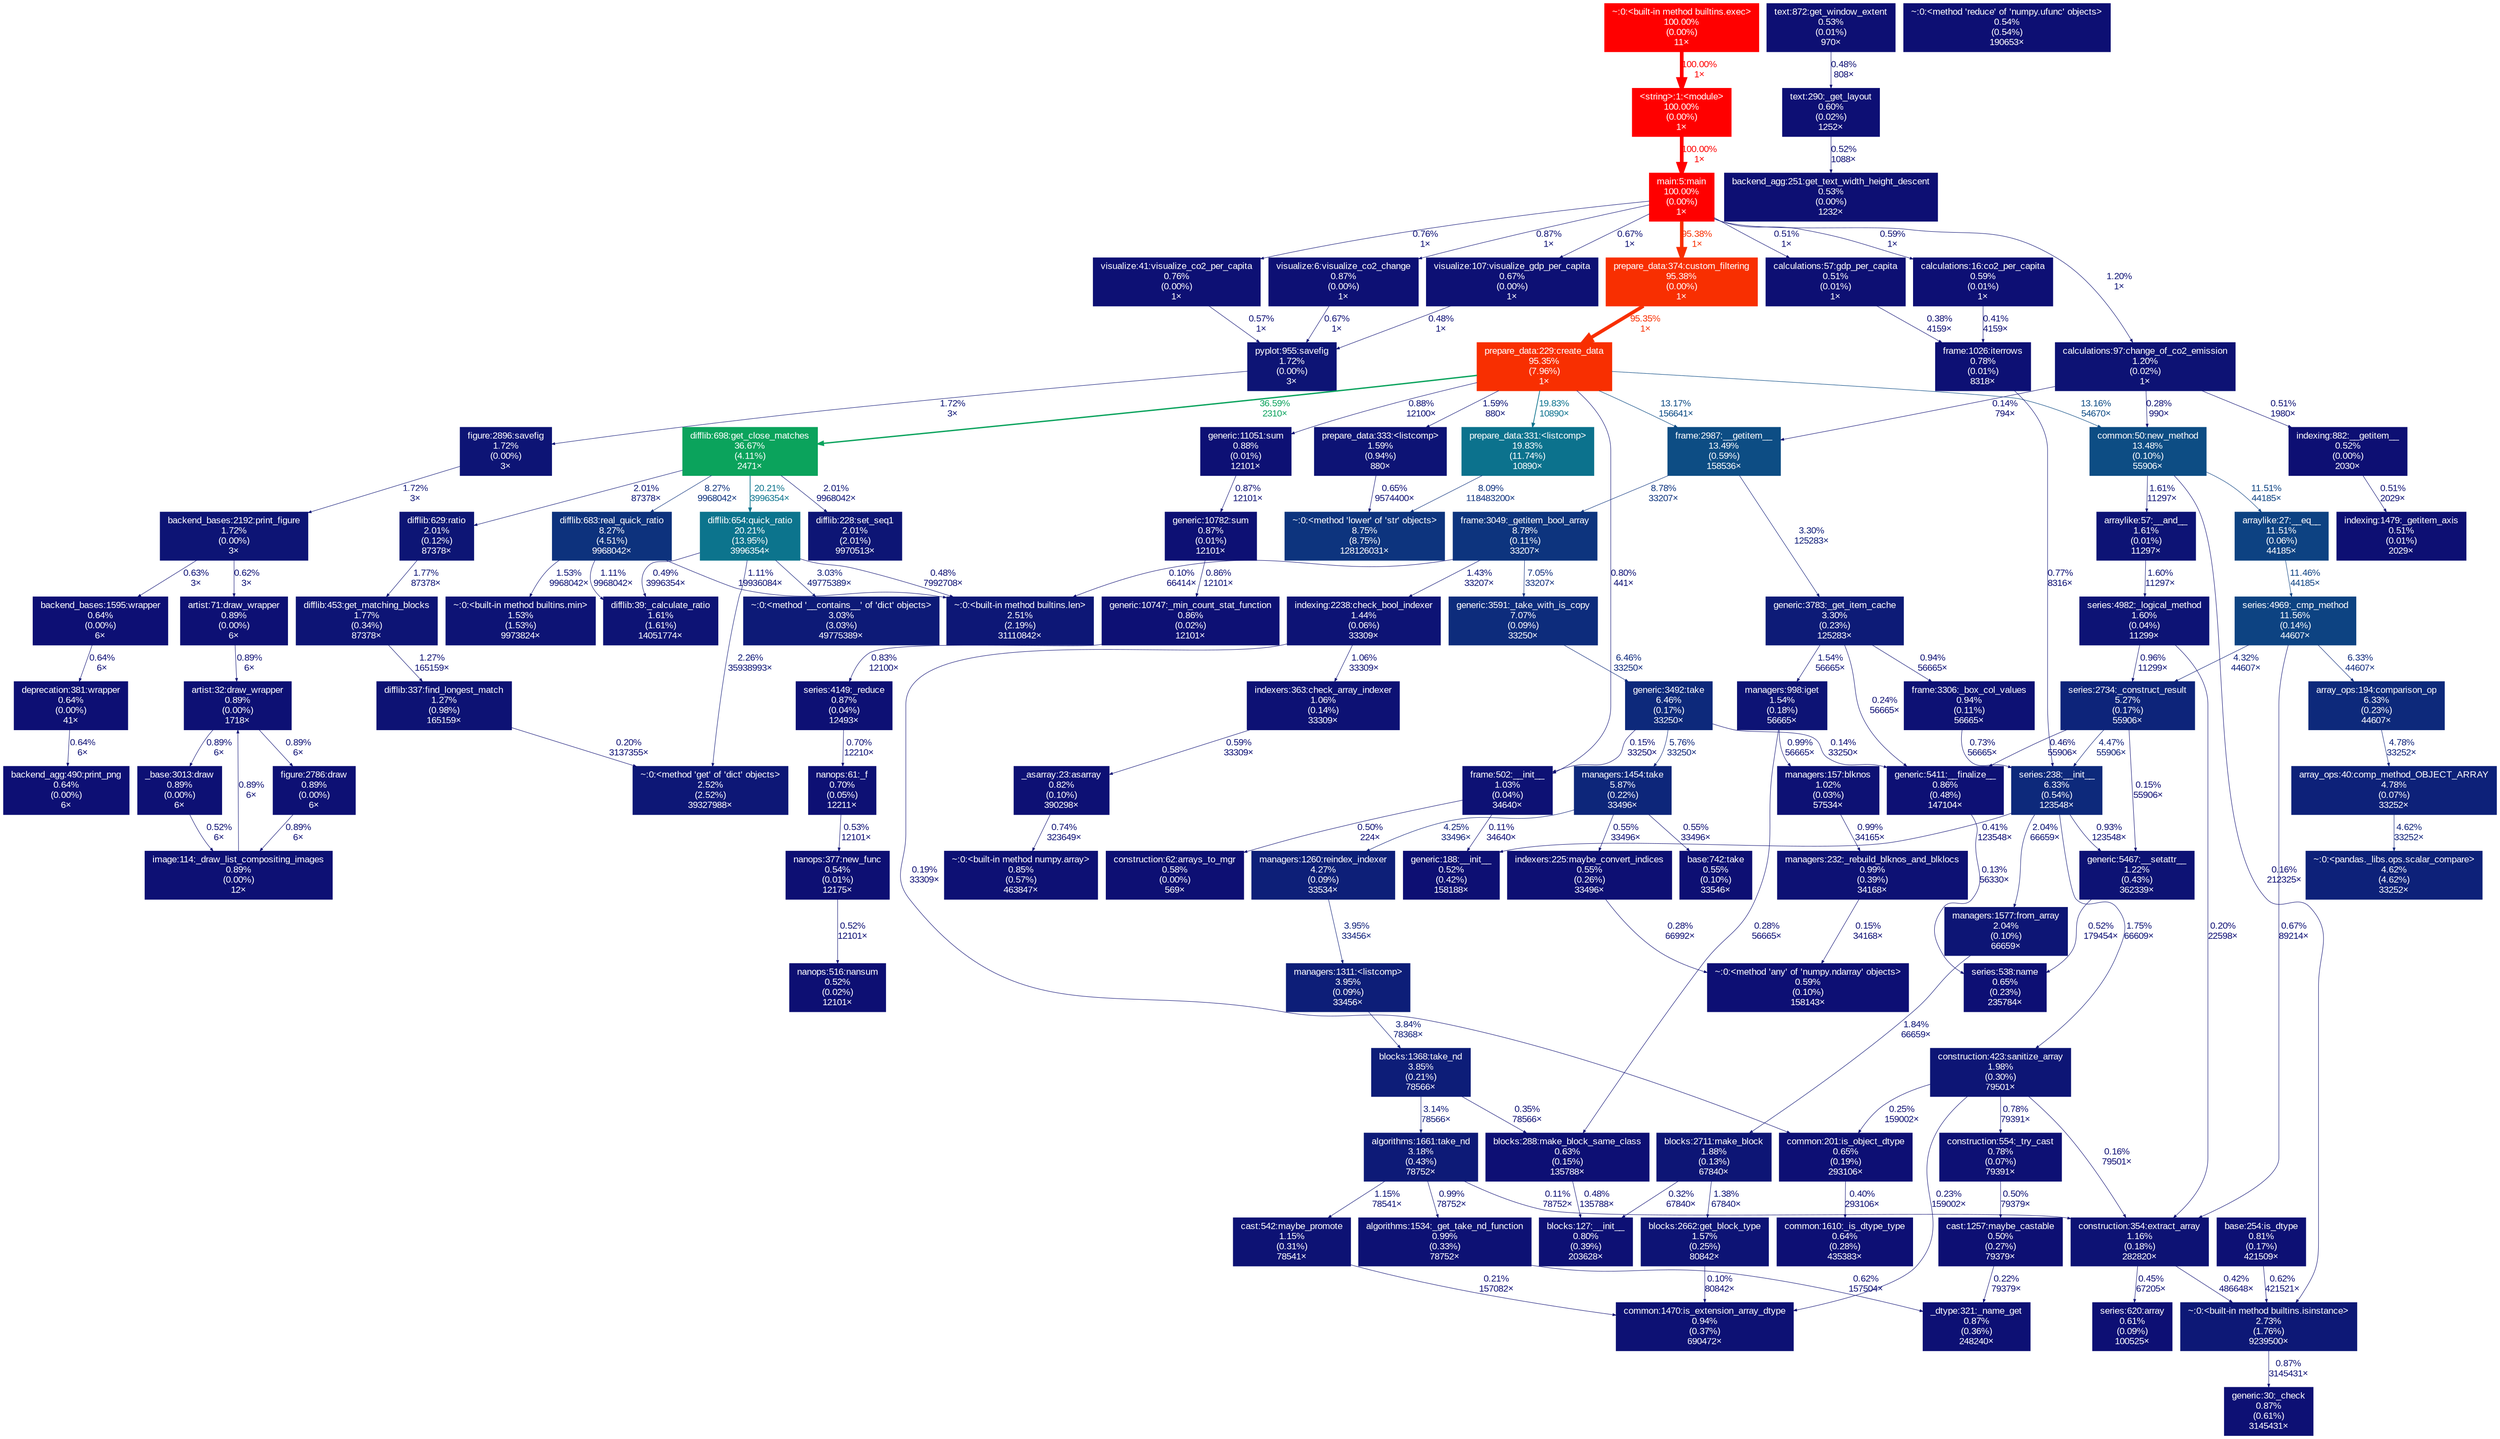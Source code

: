 digraph {
	graph [fontname=Arial, nodesep=0.125, ranksep=0.25];
	node [fontcolor=white, fontname=Arial, height=0, shape=box, style=filled, width=0];
	edge [fontname=Arial];
	2 [color="#0d1074", fontcolor="#ffffff", fontsize="10.00", label="visualize:107:visualize_gdp_per_capita\n0.67%\n(0.00%)\n1×", tooltip="/Users/julia/Documents/MIMUW/2 stopień/3 semestr/Narzędzia programistyczne w Pythonie wspierające analizę danych/NPD/projekt/src/package_npd_js/visualize.py"];
	2 -> 1373 [arrowsize="0.35", color="#0d0f73", fontcolor="#0d0f73", fontsize="10.00", label="0.48%\n1×", labeldistance="0.50", penwidth="0.50"];
	3 [color="#0d1074", fontcolor="#ffffff", fontsize="10.00", label="visualize:41:visualize_co2_per_capita\n0.76%\n(0.00%)\n1×", tooltip="/Users/julia/Documents/MIMUW/2 stopień/3 semestr/Narzędzia programistyczne w Pythonie wspierające analizę danych/NPD/projekt/src/package_npd_js/visualize.py"];
	3 -> 1373 [arrowsize="0.35", color="#0d0f73", fontcolor="#0d0f73", fontsize="10.00", label="0.57%\n1×", labeldistance="0.50", penwidth="0.50"];
	74 [color="#f82f01", fontcolor="#ffffff", fontsize="10.00", label="prepare_data:229:create_data\n95.35%\n(7.96%)\n1×", tooltip="/Users/julia/Documents/MIMUW/2 stopień/3 semestr/Narzędzia programistyczne w Pythonie wspierające analizę danych/NPD/projekt/src/package_npd_js/prepare_data.py"];
	74 -> 97 [arrowsize="0.60", color="#0ba35d", fontcolor="#0ba35d", fontsize="10.00", label="36.59%\n2310×", labeldistance="1.46", penwidth="1.46"];
	74 -> 384 [arrowsize="0.45", color="#0c728d", fontcolor="#0c728d", fontsize="10.00", label="19.83%\n10890×", labeldistance="0.79", penwidth="0.79"];
	74 -> 385 [arrowsize="0.35", color="#0d1375", fontcolor="#0d1375", fontsize="10.00", label="1.59%\n880×", labeldistance="0.50", penwidth="0.50"];
	74 -> 555 [arrowsize="0.35", color="#0d1074", fontcolor="#0d1074", fontsize="10.00", label="0.80%\n441×", labeldistance="0.50", penwidth="0.50"];
	74 -> 556 [arrowsize="0.36", color="#0d4b84", fontcolor="#0d4b84", fontsize="10.00", label="13.17%\n156641×", labeldistance="0.53", penwidth="0.53"];
	74 -> 722 [arrowsize="0.36", color="#0d4b84", fontcolor="#0d4b84", fontsize="10.00", label="13.16%\n54670×", labeldistance="0.53", penwidth="0.53"];
	74 -> 1971 [arrowsize="0.35", color="#0d1074", fontcolor="#0d1074", fontsize="10.00", label="0.88%\n12100×", labeldistance="0.50", penwidth="0.50"];
	96 [color="#0d1475", fontcolor="#ffffff", fontsize="10.00", label="difflib:453:get_matching_blocks\n1.77%\n(0.34%)\n87378×", tooltip="/Library/Frameworks/Python.framework/Versions/3.9/lib/python3.9/difflib.py"];
	96 -> 193 [arrowsize="0.35", color="#0d1274", fontcolor="#0d1274", fontsize="10.00", label="1.27%\n165159×", labeldistance="0.50", penwidth="0.50"];
	97 [color="#0ba35c", fontcolor="#ffffff", fontsize="10.00", label="difflib:698:get_close_matches\n36.67%\n(4.11%)\n2471×", tooltip="/Library/Frameworks/Python.framework/Versions/3.9/lib/python3.9/difflib.py"];
	97 -> 162 [arrowsize="0.45", color="#0c748d", fontcolor="#0c748d", fontsize="10.00", label="20.21%\n3996354×", labeldistance="0.81", penwidth="0.81"];
	97 -> 982 [arrowsize="0.35", color="#0d1575", fontcolor="#0d1575", fontsize="10.00", label="2.01%\n87378×", labeldistance="0.50", penwidth="0.50"];
	97 -> 983 [arrowsize="0.35", color="#0d327d", fontcolor="#0d327d", fontsize="10.00", label="8.27%\n9968042×", labeldistance="0.50", penwidth="0.50"];
	97 -> 2127 [arrowsize="0.35", color="#0d1575", fontcolor="#0d1575", fontsize="10.00", label="2.01%\n9968042×", labeldistance="0.50", penwidth="0.50"];
	98 [color="#0d0f74", fontcolor="#ffffff", fontsize="10.00", label="calculations:16:co2_per_capita\n0.59%\n(0.01%)\n1×", tooltip="/Users/julia/Documents/MIMUW/2 stopień/3 semestr/Narzędzia programistyczne w Pythonie wspierające analizę danych/NPD/projekt/src/package_npd_js/calculations.py"];
	98 -> 1956 [arrowsize="0.35", color="#0d0e73", fontcolor="#0d0e73", fontsize="10.00", label="0.41%\n4159×", labeldistance="0.50", penwidth="0.50"];
	99 [color="#0d0f73", fontcolor="#ffffff", fontsize="10.00", label="calculations:57:gdp_per_capita\n0.51%\n(0.01%)\n1×", tooltip="/Users/julia/Documents/MIMUW/2 stopień/3 semestr/Narzędzia programistyczne w Pythonie wspierające analizę danych/NPD/projekt/src/package_npd_js/calculations.py"];
	99 -> 1956 [arrowsize="0.35", color="#0d0e73", fontcolor="#0d0e73", fontsize="10.00", label="0.38%\n4159×", labeldistance="0.50", penwidth="0.50"];
	100 [color="#0d1274", fontcolor="#ffffff", fontsize="10.00", label="calculations:97:change_of_co2_emission\n1.20%\n(0.02%)\n1×", tooltip="/Users/julia/Documents/MIMUW/2 stopień/3 semestr/Narzędzia programistyczne w Pythonie wspierające analizę danych/NPD/projekt/src/package_npd_js/calculations.py"];
	100 -> 556 [arrowsize="0.35", color="#0d0d73", fontcolor="#0d0d73", fontsize="10.00", label="0.14%\n794×", labeldistance="0.50", penwidth="0.50"];
	100 -> 722 [arrowsize="0.35", color="#0d0e73", fontcolor="#0d0e73", fontsize="10.00", label="0.28%\n990×", labeldistance="0.50", penwidth="0.50"];
	100 -> 1845 [arrowsize="0.35", color="#0d0f73", fontcolor="#0d0f73", fontsize="10.00", label="0.51%\n1980×", labeldistance="0.50", penwidth="0.50"];
	111 [color="#0d0f74", fontcolor="#ffffff", fontsize="10.00", label="text:290:_get_layout\n0.60%\n(0.02%)\n1252×", tooltip="/Library/Frameworks/Python.framework/Versions/3.9/lib/python3.9/site-packages/matplotlib/text.py"];
	111 -> 1427 [arrowsize="0.35", color="#0d0f73", fontcolor="#0d0f73", fontsize="10.00", label="0.52%\n1088×", labeldistance="0.50", penwidth="0.50"];
	150 [color="#0d1074", fontcolor="#ffffff", fontsize="10.00", label="_base:3013:draw\n0.89%\n(0.00%)\n6×", tooltip="/Library/Frameworks/Python.framework/Versions/3.9/lib/python3.9/site-packages/matplotlib/axes/_base.py"];
	150 -> 499 [arrowsize="0.35", color="#0d0f73", fontcolor="#0d0f73", fontsize="10.00", label="0.52%\n6×", labeldistance="0.50", penwidth="0.50"];
	161 [color="#0d1a77", fontcolor="#ffffff", fontsize="10.00", label="~:0:<method '__contains__' of 'dict' objects>\n3.03%\n(3.03%)\n49775389×", tooltip="~"];
	162 [color="#0c748d", fontcolor="#ffffff", fontsize="10.00", label="difflib:654:quick_ratio\n20.21%\n(13.95%)\n3996354×", tooltip="/Library/Frameworks/Python.framework/Versions/3.9/lib/python3.9/difflib.py"];
	162 -> 161 [arrowsize="0.35", color="#0d1a77", fontcolor="#0d1a77", fontsize="10.00", label="3.03%\n49775389×", labeldistance="0.50", penwidth="0.50"];
	162 -> 165 [arrowsize="0.35", color="#0d1676", fontcolor="#0d1676", fontsize="10.00", label="2.26%\n35938993×", labeldistance="0.50", penwidth="0.50"];
	162 -> 901 [arrowsize="0.35", color="#0d0f73", fontcolor="#0d0f73", fontsize="10.00", label="0.48%\n7992708×", labeldistance="0.50", penwidth="0.50"];
	162 -> 1602 [arrowsize="0.35", color="#0d0f73", fontcolor="#0d0f73", fontsize="10.00", label="0.49%\n3996354×", labeldistance="0.50", penwidth="0.50"];
	165 [color="#0d1776", fontcolor="#ffffff", fontsize="10.00", label="~:0:<method 'get' of 'dict' objects>\n2.52%\n(2.52%)\n39327988×", tooltip="~"];
	181 [color="#0d1174", fontcolor="#ffffff", fontsize="10.00", label="algorithms:1534:_get_take_nd_function\n0.99%\n(0.33%)\n78752×", tooltip="/Library/Frameworks/Python.framework/Versions/3.9/lib/python3.9/site-packages/pandas/core/algorithms.py"];
	181 -> 449 [arrowsize="0.35", color="#0d0f74", fontcolor="#0d0f74", fontsize="10.00", label="0.62%\n157504×", labeldistance="0.50", penwidth="0.50"];
	184 [color="#0d1b77", fontcolor="#ffffff", fontsize="10.00", label="generic:3783:_get_item_cache\n3.30%\n(0.23%)\n125283×", tooltip="/Library/Frameworks/Python.framework/Versions/3.9/lib/python3.9/site-packages/pandas/core/generic.py"];
	184 -> 480 [arrowsize="0.35", color="#0d0e73", fontcolor="#0d0e73", fontsize="10.00", label="0.24%\n56665×", labeldistance="0.50", penwidth="0.50"];
	184 -> 972 [arrowsize="0.35", color="#0d1375", fontcolor="#0d1375", fontsize="10.00", label="1.54%\n56665×", labeldistance="0.50", penwidth="0.50"];
	184 -> 1919 [arrowsize="0.35", color="#0d1174", fontcolor="#0d1174", fontsize="10.00", label="0.94%\n56665×", labeldistance="0.50", penwidth="0.50"];
	193 [color="#0d1274", fontcolor="#ffffff", fontsize="10.00", label="difflib:337:find_longest_match\n1.27%\n(0.98%)\n165159×", tooltip="/Library/Frameworks/Python.framework/Versions/3.9/lib/python3.9/difflib.py"];
	193 -> 165 [arrowsize="0.35", color="#0d0e73", fontcolor="#0d0e73", fontsize="10.00", label="0.20%\n3137355×", labeldistance="0.50", penwidth="0.50"];
	194 [color="#0d0f74", fontcolor="#ffffff", fontsize="10.00", label="deprecation:381:wrapper\n0.64%\n(0.00%)\n41×", tooltip="/Library/Frameworks/Python.framework/Versions/3.9/lib/python3.9/site-packages/matplotlib/_api/deprecation.py"];
	194 -> 1581 [arrowsize="0.35", color="#0d0f74", fontcolor="#0d0f74", fontsize="10.00", label="0.64%\n6×", labeldistance="0.50", penwidth="0.50"];
	203 [color="#0d0f74", fontcolor="#ffffff", fontsize="10.00", label="backend_bases:1595:wrapper\n0.64%\n(0.00%)\n6×", tooltip="/Library/Frameworks/Python.framework/Versions/3.9/lib/python3.9/site-packages/matplotlib/backend_bases.py"];
	203 -> 194 [arrowsize="0.35", color="#0d0f74", fontcolor="#0d0f74", fontsize="10.00", label="0.64%\n6×", labeldistance="0.50", penwidth="0.50"];
	222 [color="#0d1475", fontcolor="#ffffff", fontsize="10.00", label="figure:2896:savefig\n1.72%\n(0.00%)\n3×", tooltip="/Library/Frameworks/Python.framework/Versions/3.9/lib/python3.9/site-packages/matplotlib/figure.py"];
	222 -> 392 [arrowsize="0.35", color="#0d1475", fontcolor="#0d1475", fontsize="10.00", label="1.72%\n3×", labeldistance="0.50", penwidth="0.50"];
	276 [color="#0d1074", fontcolor="#ffffff", fontsize="10.00", label="nanops:61:_f\n0.70%\n(0.05%)\n12211×", tooltip="/Library/Frameworks/Python.framework/Versions/3.9/lib/python3.9/site-packages/pandas/core/nanops.py"];
	276 -> 1861 [arrowsize="0.35", color="#0d0f73", fontcolor="#0d0f73", fontsize="10.00", label="0.53%\n12101×", labeldistance="0.50", penwidth="0.50"];
	379 [color="#0d347e", fontcolor="#ffffff", fontsize="10.00", label="~:0:<method 'lower' of 'str' objects>\n8.75%\n(8.75%)\n128126031×", tooltip="~"];
	384 [color="#0c728d", fontcolor="#ffffff", fontsize="10.00", label="prepare_data:331:<listcomp>\n19.83%\n(11.74%)\n10890×", tooltip="/Users/julia/Documents/MIMUW/2 stopień/3 semestr/Narzędzia programistyczne w Pythonie wspierające analizę danych/NPD/projekt/src/package_npd_js/prepare_data.py"];
	384 -> 379 [arrowsize="0.35", color="#0d317d", fontcolor="#0d317d", fontsize="10.00", label="8.09%\n118483200×", labeldistance="0.50", penwidth="0.50"];
	385 [color="#0d1375", fontcolor="#ffffff", fontsize="10.00", label="prepare_data:333:<listcomp>\n1.59%\n(0.94%)\n880×", tooltip="/Users/julia/Documents/MIMUW/2 stopień/3 semestr/Narzędzia programistyczne w Pythonie wspierające analizę danych/NPD/projekt/src/package_npd_js/prepare_data.py"];
	385 -> 379 [arrowsize="0.35", color="#0d0f74", fontcolor="#0d0f74", fontsize="10.00", label="0.65%\n9574400×", labeldistance="0.50", penwidth="0.50"];
	392 [color="#0d1475", fontcolor="#ffffff", fontsize="10.00", label="backend_bases:2192:print_figure\n1.72%\n(0.00%)\n3×", tooltip="/Library/Frameworks/Python.framework/Versions/3.9/lib/python3.9/site-packages/matplotlib/backend_bases.py"];
	392 -> 203 [arrowsize="0.35", color="#0d0f74", fontcolor="#0d0f74", fontsize="10.00", label="0.63%\n3×", labeldistance="0.50", penwidth="0.50"];
	392 -> 2511 [arrowsize="0.35", color="#0d0f74", fontcolor="#0d0f74", fontsize="10.00", label="0.62%\n3×", labeldistance="0.50", penwidth="0.50"];
	447 [color="#ff0000", fontcolor="#ffffff", fontsize="10.00", label="main:5:main\n100.00%\n(0.00%)\n1×", tooltip="/Users/julia/Documents/MIMUW/2 stopień/3 semestr/Narzędzia programistyczne w Pythonie wspierające analizę danych/NPD/projekt/src/package_npd_js/main.py"];
	447 -> 2 [arrowsize="0.35", color="#0d1074", fontcolor="#0d1074", fontsize="10.00", label="0.67%\n1×", labeldistance="0.50", penwidth="0.50"];
	447 -> 3 [arrowsize="0.35", color="#0d1074", fontcolor="#0d1074", fontsize="10.00", label="0.76%\n1×", labeldistance="0.50", penwidth="0.50"];
	447 -> 98 [arrowsize="0.35", color="#0d0f74", fontcolor="#0d0f74", fontsize="10.00", label="0.59%\n1×", labeldistance="0.50", penwidth="0.50"];
	447 -> 99 [arrowsize="0.35", color="#0d0f73", fontcolor="#0d0f73", fontsize="10.00", label="0.51%\n1×", labeldistance="0.50", penwidth="0.50"];
	447 -> 100 [arrowsize="0.35", color="#0d1274", fontcolor="#0d1274", fontsize="10.00", label="1.20%\n1×", labeldistance="0.50", penwidth="0.50"];
	447 -> 448 [arrowsize="0.98", color="#f82f01", fontcolor="#f82f01", fontsize="10.00", label="95.38%\n1×", labeldistance="3.82", penwidth="3.82"];
	447 -> 450 [arrowsize="0.35", color="#0d1074", fontcolor="#0d1074", fontsize="10.00", label="0.87%\n1×", labeldistance="0.50", penwidth="0.50"];
	448 [color="#f82f01", fontcolor="#ffffff", fontsize="10.00", label="prepare_data:374:custom_filtering\n95.38%\n(0.00%)\n1×", tooltip="/Users/julia/Documents/MIMUW/2 stopień/3 semestr/Narzędzia programistyczne w Pythonie wspierające analizę danych/NPD/projekt/src/package_npd_js/prepare_data.py"];
	448 -> 74 [arrowsize="0.98", color="#f82f01", fontcolor="#f82f01", fontsize="10.00", label="95.35%\n1×", labeldistance="3.81", penwidth="3.81"];
	449 [color="#0d1074", fontcolor="#ffffff", fontsize="10.00", label="_dtype:321:_name_get\n0.87%\n(0.36%)\n248240×", tooltip="/Library/Frameworks/Python.framework/Versions/3.9/lib/python3.9/site-packages/numpy/core/_dtype.py"];
	450 [color="#0d1074", fontcolor="#ffffff", fontsize="10.00", label="visualize:6:visualize_co2_change\n0.87%\n(0.00%)\n1×", tooltip="/Users/julia/Documents/MIMUW/2 stopień/3 semestr/Narzędzia programistyczne w Pythonie wspierające analizę danych/NPD/projekt/src/package_npd_js/visualize.py"];
	450 -> 1373 [arrowsize="0.35", color="#0d0f74", fontcolor="#0d0f74", fontsize="10.00", label="0.67%\n1×", labeldistance="0.50", penwidth="0.50"];
	480 [color="#0d1074", fontcolor="#ffffff", fontsize="10.00", label="generic:5411:__finalize__\n0.86%\n(0.48%)\n147104×", tooltip="/Library/Frameworks/Python.framework/Versions/3.9/lib/python3.9/site-packages/pandas/core/generic.py"];
	480 -> 1830 [arrowsize="0.35", color="#0d0d73", fontcolor="#0d0d73", fontsize="10.00", label="0.13%\n56330×", labeldistance="0.50", penwidth="0.50"];
	499 [color="#0d1074", fontcolor="#ffffff", fontsize="10.00", label="image:114:_draw_list_compositing_images\n0.89%\n(0.00%)\n12×", tooltip="/Library/Frameworks/Python.framework/Versions/3.9/lib/python3.9/site-packages/matplotlib/image.py"];
	499 -> 2317 [arrowsize="0.35", color="#0d1074", fontcolor="#0d1074", fontsize="10.00", label="0.89%\n6×", labeldistance="0.50", penwidth="0.50"];
	530 [color="#ff0000", fontcolor="#ffffff", fontsize="10.00", label="~:0:<built-in method builtins.exec>\n100.00%\n(0.00%)\n11×", tooltip="~"];
	530 -> 1494 [arrowsize="1.00", color="#ff0000", fontcolor="#ff0000", fontsize="10.00", label="100.00%\n1×", labeldistance="4.00", penwidth="4.00"];
	544 [color="#0d1074", fontcolor="#ffffff", fontsize="10.00", label="base:254:is_dtype\n0.81%\n(0.17%)\n421509×", tooltip="/Library/Frameworks/Python.framework/Versions/3.9/lib/python3.9/site-packages/pandas/core/dtypes/base.py"];
	544 -> 640 [arrowsize="0.35", color="#0d0f74", fontcolor="#0d0f74", fontsize="10.00", label="0.62%\n421521×", labeldistance="0.50", penwidth="0.50"];
	545 [color="#0d1074", fontcolor="#ffffff", fontsize="10.00", label="generic:30:_check\n0.87%\n(0.61%)\n3145431×", tooltip="/Library/Frameworks/Python.framework/Versions/3.9/lib/python3.9/site-packages/pandas/core/dtypes/generic.py"];
	548 [color="#0d1174", fontcolor="#ffffff", fontsize="10.00", label="common:1470:is_extension_array_dtype\n0.94%\n(0.37%)\n690472×", tooltip="/Library/Frameworks/Python.framework/Versions/3.9/lib/python3.9/site-packages/pandas/core/dtypes/common.py"];
	551 [color="#0d1575", fontcolor="#ffffff", fontsize="10.00", label="construction:423:sanitize_array\n1.98%\n(0.30%)\n79501×", tooltip="/Library/Frameworks/Python.framework/Versions/3.9/lib/python3.9/site-packages/pandas/core/construction.py"];
	551 -> 548 [arrowsize="0.35", color="#0d0e73", fontcolor="#0d0e73", fontsize="10.00", label="0.23%\n159002×", labeldistance="0.50", penwidth="0.50"];
	551 -> 710 [arrowsize="0.35", color="#0d0d73", fontcolor="#0d0d73", fontsize="10.00", label="0.16%\n79501×", labeldistance="0.50", penwidth="0.50"];
	551 -> 712 [arrowsize="0.35", color="#0d1074", fontcolor="#0d1074", fontsize="10.00", label="0.78%\n79391×", labeldistance="0.50", penwidth="0.50"];
	551 -> 1802 [arrowsize="0.35", color="#0d0e73", fontcolor="#0d0e73", fontsize="10.00", label="0.25%\n159002×", labeldistance="0.50", penwidth="0.50"];
	555 [color="#0d1174", fontcolor="#ffffff", fontsize="10.00", label="frame:502:__init__\n1.03%\n(0.04%)\n34640×", tooltip="/Library/Frameworks/Python.framework/Versions/3.9/lib/python3.9/site-packages/pandas/core/frame.py"];
	555 -> 1928 [arrowsize="0.35", color="#0d0f73", fontcolor="#0d0f73", fontsize="10.00", label="0.50%\n224×", labeldistance="0.50", penwidth="0.50"];
	555 -> 1937 [arrowsize="0.35", color="#0d0d73", fontcolor="#0d0d73", fontsize="10.00", label="0.11%\n34640×", labeldistance="0.50", penwidth="0.50"];
	556 [color="#0d4d84", fontcolor="#ffffff", fontsize="10.00", label="frame:2987:__getitem__\n13.49%\n(0.59%)\n158536×", tooltip="/Library/Frameworks/Python.framework/Versions/3.9/lib/python3.9/site-packages/pandas/core/frame.py"];
	556 -> 184 [arrowsize="0.35", color="#0d1b77", fontcolor="#0d1b77", fontsize="10.00", label="3.30%\n125283×", labeldistance="0.50", penwidth="0.50"];
	556 -> 742 [arrowsize="0.35", color="#0d347e", fontcolor="#0d347e", fontsize="10.00", label="8.78%\n33207×", labeldistance="0.50", penwidth="0.50"];
	596 [color="#0d0f74", fontcolor="#ffffff", fontsize="10.00", label="common:1610:_is_dtype_type\n0.64%\n(0.28%)\n435383×", tooltip="/Library/Frameworks/Python.framework/Versions/3.9/lib/python3.9/site-packages/pandas/core/dtypes/common.py"];
	640 [color="#0d1876", fontcolor="#ffffff", fontsize="10.00", label="~:0:<built-in method builtins.isinstance>\n2.73%\n(1.76%)\n9239500×", tooltip="~"];
	640 -> 545 [arrowsize="0.35", color="#0d1074", fontcolor="#0d1074", fontsize="10.00", label="0.87%\n3145431×", labeldistance="0.50", penwidth="0.50"];
	704 [color="#0d1a77", fontcolor="#ffffff", fontsize="10.00", label="algorithms:1661:take_nd\n3.18%\n(0.43%)\n78752×", tooltip="/Library/Frameworks/Python.framework/Versions/3.9/lib/python3.9/site-packages/pandas/core/algorithms.py"];
	704 -> 181 [arrowsize="0.35", color="#0d1174", fontcolor="#0d1174", fontsize="10.00", label="0.99%\n78752×", labeldistance="0.50", penwidth="0.50"];
	704 -> 706 [arrowsize="0.35", color="#0d1274", fontcolor="#0d1274", fontsize="10.00", label="1.15%\n78541×", labeldistance="0.50", penwidth="0.50"];
	704 -> 710 [arrowsize="0.35", color="#0d0d73", fontcolor="#0d0d73", fontsize="10.00", label="0.11%\n78752×", labeldistance="0.50", penwidth="0.50"];
	706 [color="#0d1274", fontcolor="#ffffff", fontsize="10.00", label="cast:542:maybe_promote\n1.15%\n(0.31%)\n78541×", tooltip="/Library/Frameworks/Python.framework/Versions/3.9/lib/python3.9/site-packages/pandas/core/dtypes/cast.py"];
	706 -> 548 [arrowsize="0.35", color="#0d0e73", fontcolor="#0d0e73", fontsize="10.00", label="0.21%\n157082×", labeldistance="0.50", penwidth="0.50"];
	707 [color="#0d0f73", fontcolor="#ffffff", fontsize="10.00", label="cast:1257:maybe_castable\n0.50%\n(0.27%)\n79379×", tooltip="/Library/Frameworks/Python.framework/Versions/3.9/lib/python3.9/site-packages/pandas/core/dtypes/cast.py"];
	707 -> 449 [arrowsize="0.35", color="#0d0e73", fontcolor="#0d0e73", fontsize="10.00", label="0.22%\n79379×", labeldistance="0.50", penwidth="0.50"];
	710 [color="#0d1274", fontcolor="#ffffff", fontsize="10.00", label="construction:354:extract_array\n1.16%\n(0.18%)\n282820×", tooltip="/Library/Frameworks/Python.framework/Versions/3.9/lib/python3.9/site-packages/pandas/core/construction.py"];
	710 -> 640 [arrowsize="0.35", color="#0d0e73", fontcolor="#0d0e73", fontsize="10.00", label="0.42%\n486648×", labeldistance="0.50", penwidth="0.50"];
	710 -> 2018 [arrowsize="0.35", color="#0d0f73", fontcolor="#0d0f73", fontsize="10.00", label="0.45%\n67205×", labeldistance="0.50", penwidth="0.50"];
	712 [color="#0d1074", fontcolor="#ffffff", fontsize="10.00", label="construction:554:_try_cast\n0.78%\n(0.07%)\n79391×", tooltip="/Library/Frameworks/Python.framework/Versions/3.9/lib/python3.9/site-packages/pandas/core/construction.py"];
	712 -> 707 [arrowsize="0.35", color="#0d0f73", fontcolor="#0d0f73", fontsize="10.00", label="0.50%\n79379×", labeldistance="0.50", penwidth="0.50"];
	716 [color="#0d0f73", fontcolor="#ffffff", fontsize="10.00", label="indexers:225:maybe_convert_indices\n0.55%\n(0.26%)\n33496×", tooltip="/Library/Frameworks/Python.framework/Versions/3.9/lib/python3.9/site-packages/pandas/core/indexers.py"];
	716 -> 1181 [arrowsize="0.35", color="#0d0e73", fontcolor="#0d0e73", fontsize="10.00", label="0.28%\n66992×", labeldistance="0.50", penwidth="0.50"];
	717 [color="#0d1174", fontcolor="#ffffff", fontsize="10.00", label="indexers:363:check_array_indexer\n1.06%\n(0.14%)\n33309×", tooltip="/Library/Frameworks/Python.framework/Versions/3.9/lib/python3.9/site-packages/pandas/core/indexers.py"];
	717 -> 1243 [arrowsize="0.35", color="#0d0f74", fontcolor="#0d0f74", fontsize="10.00", label="0.59%\n33309×", labeldistance="0.50", penwidth="0.50"];
	719 [color="#0d2179", fontcolor="#ffffff", fontsize="10.00", label="array_ops:40:comp_method_OBJECT_ARRAY\n4.78%\n(0.07%)\n33252×", tooltip="/Library/Frameworks/Python.framework/Versions/3.9/lib/python3.9/site-packages/pandas/core/ops/array_ops.py"];
	719 -> 1334 [arrowsize="0.35", color="#0d2179", fontcolor="#0d2179", fontsize="10.00", label="4.62%\n33252×", labeldistance="0.50", penwidth="0.50"];
	720 [color="#0d297b", fontcolor="#ffffff", fontsize="10.00", label="array_ops:194:comparison_op\n6.33%\n(0.23%)\n44607×", tooltip="/Library/Frameworks/Python.framework/Versions/3.9/lib/python3.9/site-packages/pandas/core/ops/array_ops.py"];
	720 -> 719 [arrowsize="0.35", color="#0d2179", fontcolor="#0d2179", fontsize="10.00", label="4.78%\n33252×", labeldistance="0.50", penwidth="0.50"];
	722 [color="#0d4d84", fontcolor="#ffffff", fontsize="10.00", label="common:50:new_method\n13.48%\n(0.10%)\n55906×", tooltip="/Library/Frameworks/Python.framework/Versions/3.9/lib/python3.9/site-packages/pandas/core/ops/common.py"];
	722 -> 640 [arrowsize="0.35", color="#0d0d73", fontcolor="#0d0d73", fontsize="10.00", label="0.16%\n212325×", labeldistance="0.50", penwidth="0.50"];
	722 -> 1864 [arrowsize="0.35", color="#0d4282", fontcolor="#0d4282", fontsize="10.00", label="11.51%\n44185×", labeldistance="0.50", penwidth="0.50"];
	722 -> 1869 [arrowsize="0.35", color="#0d1375", fontcolor="#0d1375", fontsize="10.00", label="1.61%\n11297×", labeldistance="0.50", penwidth="0.50"];
	742 [color="#0d347e", fontcolor="#ffffff", fontsize="10.00", label="frame:3049:_getitem_bool_array\n8.78%\n(0.11%)\n33207×", tooltip="/Library/Frameworks/Python.framework/Versions/3.9/lib/python3.9/site-packages/pandas/core/frame.py"];
	742 -> 749 [arrowsize="0.35", color="#0d1375", fontcolor="#0d1375", fontsize="10.00", label="1.43%\n33207×", labeldistance="0.50", penwidth="0.50"];
	742 -> 901 [arrowsize="0.35", color="#0d0d73", fontcolor="#0d0d73", fontsize="10.00", label="0.10%\n66414×", labeldistance="0.50", penwidth="0.50"];
	742 -> 1923 [arrowsize="0.35", color="#0d2c7c", fontcolor="#0d2c7c", fontsize="10.00", label="7.05%\n33207×", labeldistance="0.50", penwidth="0.50"];
	747 [color="#0d0f73", fontcolor="#ffffff", fontsize="10.00", label="indexing:1479:_getitem_axis\n0.51%\n(0.01%)\n2029×", tooltip="/Library/Frameworks/Python.framework/Versions/3.9/lib/python3.9/site-packages/pandas/core/indexing.py"];
	749 [color="#0d1375", fontcolor="#ffffff", fontsize="10.00", label="indexing:2238:check_bool_indexer\n1.44%\n(0.06%)\n33309×", tooltip="/Library/Frameworks/Python.framework/Versions/3.9/lib/python3.9/site-packages/pandas/core/indexing.py"];
	749 -> 717 [arrowsize="0.35", color="#0d1174", fontcolor="#0d1174", fontsize="10.00", label="1.06%\n33309×", labeldistance="0.50", penwidth="0.50"];
	749 -> 1802 [arrowsize="0.35", color="#0d0e73", fontcolor="#0d0e73", fontsize="10.00", label="0.19%\n33309×", labeldistance="0.50", penwidth="0.50"];
	755 [color="#0d1575", fontcolor="#ffffff", fontsize="10.00", label="blocks:2711:make_block\n1.88%\n(0.13%)\n67840×", tooltip="/Library/Frameworks/Python.framework/Versions/3.9/lib/python3.9/site-packages/pandas/core/internals/blocks.py"];
	755 -> 892 [arrowsize="0.35", color="#0d1275", fontcolor="#0d1275", fontsize="10.00", label="1.38%\n67840×", labeldistance="0.50", penwidth="0.50"];
	755 -> 954 [arrowsize="0.35", color="#0d0e73", fontcolor="#0d0e73", fontsize="10.00", label="0.32%\n67840×", labeldistance="0.50", penwidth="0.50"];
	759 [color="#0d267a", fontcolor="#ffffff", fontsize="10.00", label="managers:1454:take\n5.87%\n(0.22%)\n33496×", tooltip="/Library/Frameworks/Python.framework/Versions/3.9/lib/python3.9/site-packages/pandas/core/internals/managers.py"];
	759 -> 716 [arrowsize="0.35", color="#0d0f73", fontcolor="#0d0f73", fontsize="10.00", label="0.55%\n33496×", labeldistance="0.50", penwidth="0.50"];
	759 -> 1378 [arrowsize="0.35", color="#0d0f73", fontcolor="#0d0f73", fontsize="10.00", label="0.55%\n33496×", labeldistance="0.50", penwidth="0.50"];
	759 -> 1912 [arrowsize="0.35", color="#0d1f78", fontcolor="#0d1f78", fontsize="10.00", label="4.25%\n33496×", labeldistance="0.50", penwidth="0.50"];
	778 [color="#0d297b", fontcolor="#ffffff", fontsize="10.00", label="series:238:__init__\n6.33%\n(0.54%)\n123548×", tooltip="/Library/Frameworks/Python.framework/Versions/3.9/lib/python3.9/site-packages/pandas/core/series.py"];
	778 -> 551 [arrowsize="0.35", color="#0d1475", fontcolor="#0d1475", fontsize="10.00", label="1.75%\n66609×", labeldistance="0.50", penwidth="0.50"];
	778 -> 974 [arrowsize="0.35", color="#0d1575", fontcolor="#0d1575", fontsize="10.00", label="2.04%\n66659×", labeldistance="0.50", penwidth="0.50"];
	778 -> 1937 [arrowsize="0.35", color="#0d0e73", fontcolor="#0d0e73", fontsize="10.00", label="0.41%\n123548×", labeldistance="0.50", penwidth="0.50"];
	778 -> 1997 [arrowsize="0.35", color="#0d1174", fontcolor="#0d1174", fontsize="10.00", label="0.93%\n123548×", labeldistance="0.50", penwidth="0.50"];
	780 [color="#0d247a", fontcolor="#ffffff", fontsize="10.00", label="series:2734:_construct_result\n5.27%\n(0.17%)\n55906×", tooltip="/Library/Frameworks/Python.framework/Versions/3.9/lib/python3.9/site-packages/pandas/core/series.py"];
	780 -> 480 [arrowsize="0.35", color="#0d0f73", fontcolor="#0d0f73", fontsize="10.00", label="0.46%\n55906×", labeldistance="0.50", penwidth="0.50"];
	780 -> 778 [arrowsize="0.35", color="#0d2078", fontcolor="#0d2078", fontsize="10.00", label="4.47%\n55906×", labeldistance="0.50", penwidth="0.50"];
	780 -> 1997 [arrowsize="0.35", color="#0d0d73", fontcolor="#0d0d73", fontsize="10.00", label="0.15%\n55906×", labeldistance="0.50", penwidth="0.50"];
	781 [color="#0d1074", fontcolor="#ffffff", fontsize="10.00", label="series:4149:_reduce\n0.87%\n(0.04%)\n12493×", tooltip="/Library/Frameworks/Python.framework/Versions/3.9/lib/python3.9/site-packages/pandas/core/series.py"];
	781 -> 276 [arrowsize="0.35", color="#0d1074", fontcolor="#0d1074", fontsize="10.00", label="0.70%\n12210×", labeldistance="0.50", penwidth="0.50"];
	782 [color="#0d4382", fontcolor="#ffffff", fontsize="10.00", label="series:4969:_cmp_method\n11.56%\n(0.14%)\n44607×", tooltip="/Library/Frameworks/Python.framework/Versions/3.9/lib/python3.9/site-packages/pandas/core/series.py"];
	782 -> 710 [arrowsize="0.35", color="#0d1074", fontcolor="#0d1074", fontsize="10.00", label="0.67%\n89214×", labeldistance="0.50", penwidth="0.50"];
	782 -> 720 [arrowsize="0.35", color="#0d297b", fontcolor="#0d297b", fontsize="10.00", label="6.33%\n44607×", labeldistance="0.50", penwidth="0.50"];
	782 -> 780 [arrowsize="0.35", color="#0d1f78", fontcolor="#0d1f78", fontsize="10.00", label="4.32%\n44607×", labeldistance="0.50", penwidth="0.50"];
	892 [color="#0d1375", fontcolor="#ffffff", fontsize="10.00", label="blocks:2662:get_block_type\n1.57%\n(0.25%)\n80842×", tooltip="/Library/Frameworks/Python.framework/Versions/3.9/lib/python3.9/site-packages/pandas/core/internals/blocks.py"];
	892 -> 548 [arrowsize="0.35", color="#0d0d73", fontcolor="#0d0d73", fontsize="10.00", label="0.10%\n80842×", labeldistance="0.50", penwidth="0.50"];
	901 [color="#0d1776", fontcolor="#ffffff", fontsize="10.00", label="~:0:<built-in method builtins.len>\n2.51%\n(2.19%)\n31110842×", tooltip="~"];
	954 [color="#0d1074", fontcolor="#ffffff", fontsize="10.00", label="blocks:127:__init__\n0.80%\n(0.39%)\n203628×", tooltip="/Library/Frameworks/Python.framework/Versions/3.9/lib/python3.9/site-packages/pandas/core/internals/blocks.py"];
	966 [color="#0d1174", fontcolor="#ffffff", fontsize="10.00", label="managers:232:_rebuild_blknos_and_blklocs\n0.99%\n(0.39%)\n34168×", tooltip="/Library/Frameworks/Python.framework/Versions/3.9/lib/python3.9/site-packages/pandas/core/internals/managers.py"];
	966 -> 1181 [arrowsize="0.35", color="#0d0d73", fontcolor="#0d0d73", fontsize="10.00", label="0.15%\n34168×", labeldistance="0.50", penwidth="0.50"];
	972 [color="#0d1375", fontcolor="#ffffff", fontsize="10.00", label="managers:998:iget\n1.54%\n(0.18%)\n56665×", tooltip="/Library/Frameworks/Python.framework/Versions/3.9/lib/python3.9/site-packages/pandas/core/internals/managers.py"];
	972 -> 1979 [arrowsize="0.35", color="#0d0e73", fontcolor="#0d0e73", fontsize="10.00", label="0.28%\n56665×", labeldistance="0.50", penwidth="0.50"];
	972 -> 2044 [arrowsize="0.35", color="#0d1174", fontcolor="#0d1174", fontsize="10.00", label="0.99%\n56665×", labeldistance="0.50", penwidth="0.50"];
	974 [color="#0d1575", fontcolor="#ffffff", fontsize="10.00", label="managers:1577:from_array\n2.04%\n(0.10%)\n66659×", tooltip="/Library/Frameworks/Python.framework/Versions/3.9/lib/python3.9/site-packages/pandas/core/internals/managers.py"];
	974 -> 755 [arrowsize="0.35", color="#0d1475", fontcolor="#0d1475", fontsize="10.00", label="1.84%\n66659×", labeldistance="0.50", penwidth="0.50"];
	982 [color="#0d1575", fontcolor="#ffffff", fontsize="10.00", label="difflib:629:ratio\n2.01%\n(0.12%)\n87378×", tooltip="/Library/Frameworks/Python.framework/Versions/3.9/lib/python3.9/difflib.py"];
	982 -> 96 [arrowsize="0.35", color="#0d1475", fontcolor="#0d1475", fontsize="10.00", label="1.77%\n87378×", labeldistance="0.50", penwidth="0.50"];
	983 [color="#0d327d", fontcolor="#ffffff", fontsize="10.00", label="difflib:683:real_quick_ratio\n8.27%\n(4.51%)\n9968042×", tooltip="/Library/Frameworks/Python.framework/Versions/3.9/lib/python3.9/difflib.py"];
	983 -> 901 [arrowsize="0.35", color="#0d1174", fontcolor="#0d1174", fontsize="10.00", label="1.11%\n19936084×", labeldistance="0.50", penwidth="0.50"];
	983 -> 1034 [arrowsize="0.35", color="#0d1375", fontcolor="#0d1375", fontsize="10.00", label="1.53%\n9968042×", labeldistance="0.50", penwidth="0.50"];
	983 -> 1602 [arrowsize="0.35", color="#0d1174", fontcolor="#0d1174", fontsize="10.00", label="1.11%\n9968042×", labeldistance="0.50", penwidth="0.50"];
	1034 [color="#0d1375", fontcolor="#ffffff", fontsize="10.00", label="~:0:<built-in method builtins.min>\n1.53%\n(1.53%)\n9973824×", tooltip="~"];
	1181 [color="#0d0f74", fontcolor="#ffffff", fontsize="10.00", label="~:0:<method 'any' of 'numpy.ndarray' objects>\n0.59%\n(0.10%)\n158143×", tooltip="~"];
	1230 [color="#0d0f73", fontcolor="#ffffff", fontsize="10.00", label="nanops:516:nansum\n0.52%\n(0.02%)\n12101×", tooltip="/Library/Frameworks/Python.framework/Versions/3.9/lib/python3.9/site-packages/pandas/core/nanops.py"];
	1242 [color="#0d1074", fontcolor="#ffffff", fontsize="10.00", label="~:0:<built-in method numpy.array>\n0.85%\n(0.57%)\n463847×", tooltip="~"];
	1243 [color="#0d1074", fontcolor="#ffffff", fontsize="10.00", label="_asarray:23:asarray\n0.82%\n(0.10%)\n390298×", tooltip="/Library/Frameworks/Python.framework/Versions/3.9/lib/python3.9/site-packages/numpy/core/_asarray.py"];
	1243 -> 1242 [arrowsize="0.35", color="#0d1074", fontcolor="#0d1074", fontsize="10.00", label="0.74%\n323649×", labeldistance="0.50", penwidth="0.50"];
	1319 [color="#0d0f73", fontcolor="#ffffff", fontsize="10.00", label="~:0:<method 'reduce' of 'numpy.ufunc' objects>\n0.54%\n(0.54%)\n190653×", tooltip="~"];
	1334 [color="#0d2179", fontcolor="#ffffff", fontsize="10.00", label="~:0:<pandas._libs.ops.scalar_compare>\n4.62%\n(4.62%)\n33252×", tooltip="~"];
	1373 [color="#0d1475", fontcolor="#ffffff", fontsize="10.00", label="pyplot:955:savefig\n1.72%\n(0.00%)\n3×", tooltip="/Library/Frameworks/Python.framework/Versions/3.9/lib/python3.9/site-packages/matplotlib/pyplot.py"];
	1373 -> 222 [arrowsize="0.35", color="#0d1475", fontcolor="#0d1475", fontsize="10.00", label="1.72%\n3×", labeldistance="0.50", penwidth="0.50"];
	1378 [color="#0d0f73", fontcolor="#ffffff", fontsize="10.00", label="base:742:take\n0.55%\n(0.10%)\n33546×", tooltip="/Library/Frameworks/Python.framework/Versions/3.9/lib/python3.9/site-packages/pandas/core/indexes/base.py"];
	1427 [color="#0d0f73", fontcolor="#ffffff", fontsize="10.00", label="backend_agg:251:get_text_width_height_descent\n0.53%\n(0.00%)\n1232×", tooltip="/Library/Frameworks/Python.framework/Versions/3.9/lib/python3.9/site-packages/matplotlib/backends/backend_agg.py"];
	1494 [color="#ff0000", fontcolor="#ffffff", fontsize="10.00", label="<string>:1:<module>\n100.00%\n(0.00%)\n1×", tooltip="<string>"];
	1494 -> 447 [arrowsize="1.00", color="#ff0000", fontcolor="#ff0000", fontsize="10.00", label="100.00%\n1×", labeldistance="4.00", penwidth="4.00"];
	1515 [color="#0d0f73", fontcolor="#ffffff", fontsize="10.00", label="text:872:get_window_extent\n0.53%\n(0.01%)\n970×", tooltip="/Library/Frameworks/Python.framework/Versions/3.9/lib/python3.9/site-packages/matplotlib/text.py"];
	1515 -> 111 [arrowsize="0.35", color="#0d0f73", fontcolor="#0d0f73", fontsize="10.00", label="0.48%\n808×", labeldistance="0.50", penwidth="0.50"];
	1581 [color="#0d0f74", fontcolor="#ffffff", fontsize="10.00", label="backend_agg:490:print_png\n0.64%\n(0.00%)\n6×", tooltip="/Library/Frameworks/Python.framework/Versions/3.9/lib/python3.9/site-packages/matplotlib/backends/backend_agg.py"];
	1602 [color="#0d1375", fontcolor="#ffffff", fontsize="10.00", label="difflib:39:_calculate_ratio\n1.61%\n(1.61%)\n14051774×", tooltip="/Library/Frameworks/Python.framework/Versions/3.9/lib/python3.9/difflib.py"];
	1802 [color="#0d0f74", fontcolor="#ffffff", fontsize="10.00", label="common:201:is_object_dtype\n0.65%\n(0.19%)\n293106×", tooltip="/Library/Frameworks/Python.framework/Versions/3.9/lib/python3.9/site-packages/pandas/core/dtypes/common.py"];
	1802 -> 596 [arrowsize="0.35", color="#0d0e73", fontcolor="#0d0e73", fontsize="10.00", label="0.40%\n293106×", labeldistance="0.50", penwidth="0.50"];
	1824 [color="#0d1d78", fontcolor="#ffffff", fontsize="10.00", label="blocks:1368:take_nd\n3.85%\n(0.21%)\n78566×", tooltip="/Library/Frameworks/Python.framework/Versions/3.9/lib/python3.9/site-packages/pandas/core/internals/blocks.py"];
	1824 -> 704 [arrowsize="0.35", color="#0d1a77", fontcolor="#0d1a77", fontsize="10.00", label="3.14%\n78566×", labeldistance="0.50", penwidth="0.50"];
	1824 -> 1979 [arrowsize="0.35", color="#0d0e73", fontcolor="#0d0e73", fontsize="10.00", label="0.35%\n78566×", labeldistance="0.50", penwidth="0.50"];
	1830 [color="#0d0f74", fontcolor="#ffffff", fontsize="10.00", label="series:538:name\n0.65%\n(0.23%)\n235784×", tooltip="/Library/Frameworks/Python.framework/Versions/3.9/lib/python3.9/site-packages/pandas/core/series.py"];
	1835 [color="#0d1375", fontcolor="#ffffff", fontsize="10.00", label="series:4982:_logical_method\n1.60%\n(0.04%)\n11299×", tooltip="/Library/Frameworks/Python.framework/Versions/3.9/lib/python3.9/site-packages/pandas/core/series.py"];
	1835 -> 710 [arrowsize="0.35", color="#0d0e73", fontcolor="#0d0e73", fontsize="10.00", label="0.20%\n22598×", labeldistance="0.50", penwidth="0.50"];
	1835 -> 780 [arrowsize="0.35", color="#0d1174", fontcolor="#0d1174", fontsize="10.00", label="0.96%\n11299×", labeldistance="0.50", penwidth="0.50"];
	1845 [color="#0d0f73", fontcolor="#ffffff", fontsize="10.00", label="indexing:882:__getitem__\n0.52%\n(0.00%)\n2030×", tooltip="/Library/Frameworks/Python.framework/Versions/3.9/lib/python3.9/site-packages/pandas/core/indexing.py"];
	1845 -> 747 [arrowsize="0.35", color="#0d0f73", fontcolor="#0d0f73", fontsize="10.00", label="0.51%\n2029×", labeldistance="0.50", penwidth="0.50"];
	1847 [color="#0d1074", fontcolor="#ffffff", fontsize="10.00", label="generic:10747:_min_count_stat_function\n0.86%\n(0.02%)\n12101×", tooltip="/Library/Frameworks/Python.framework/Versions/3.9/lib/python3.9/site-packages/pandas/core/generic.py"];
	1847 -> 781 [arrowsize="0.35", color="#0d1074", fontcolor="#0d1074", fontsize="10.00", label="0.83%\n12100×", labeldistance="0.50", penwidth="0.50"];
	1848 [color="#0d297b", fontcolor="#ffffff", fontsize="10.00", label="generic:3492:take\n6.46%\n(0.17%)\n33250×", tooltip="/Library/Frameworks/Python.framework/Versions/3.9/lib/python3.9/site-packages/pandas/core/generic.py"];
	1848 -> 480 [arrowsize="0.35", color="#0d0d73", fontcolor="#0d0d73", fontsize="10.00", label="0.14%\n33250×", labeldistance="0.50", penwidth="0.50"];
	1848 -> 555 [arrowsize="0.35", color="#0d0d73", fontcolor="#0d0d73", fontsize="10.00", label="0.15%\n33250×", labeldistance="0.50", penwidth="0.50"];
	1848 -> 759 [arrowsize="0.35", color="#0d267a", fontcolor="#0d267a", fontsize="10.00", label="5.76%\n33250×", labeldistance="0.50", penwidth="0.50"];
	1861 [color="#0d0f73", fontcolor="#ffffff", fontsize="10.00", label="nanops:377:new_func\n0.54%\n(0.01%)\n12175×", tooltip="/Library/Frameworks/Python.framework/Versions/3.9/lib/python3.9/site-packages/pandas/core/nanops.py"];
	1861 -> 1230 [arrowsize="0.35", color="#0d0f73", fontcolor="#0d0f73", fontsize="10.00", label="0.52%\n12101×", labeldistance="0.50", penwidth="0.50"];
	1864 [color="#0d4282", fontcolor="#ffffff", fontsize="10.00", label="arraylike:27:__eq__\n11.51%\n(0.06%)\n44185×", tooltip="/Library/Frameworks/Python.framework/Versions/3.9/lib/python3.9/site-packages/pandas/core/arraylike.py"];
	1864 -> 782 [arrowsize="0.35", color="#0d4282", fontcolor="#0d4282", fontsize="10.00", label="11.46%\n44185×", labeldistance="0.50", penwidth="0.50"];
	1869 [color="#0d1375", fontcolor="#ffffff", fontsize="10.00", label="arraylike:57:__and__\n1.61%\n(0.01%)\n11297×", tooltip="/Library/Frameworks/Python.framework/Versions/3.9/lib/python3.9/site-packages/pandas/core/arraylike.py"];
	1869 -> 1835 [arrowsize="0.35", color="#0d1375", fontcolor="#0d1375", fontsize="10.00", label="1.60%\n11297×", labeldistance="0.50", penwidth="0.50"];
	1912 [color="#0d1f78", fontcolor="#ffffff", fontsize="10.00", label="managers:1260:reindex_indexer\n4.27%\n(0.09%)\n33534×", tooltip="/Library/Frameworks/Python.framework/Versions/3.9/lib/python3.9/site-packages/pandas/core/internals/managers.py"];
	1912 -> 2020 [arrowsize="0.35", color="#0d1e78", fontcolor="#0d1e78", fontsize="10.00", label="3.95%\n33456×", labeldistance="0.50", penwidth="0.50"];
	1919 [color="#0d1174", fontcolor="#ffffff", fontsize="10.00", label="frame:3306:_box_col_values\n0.94%\n(0.11%)\n56665×", tooltip="/Library/Frameworks/Python.framework/Versions/3.9/lib/python3.9/site-packages/pandas/core/frame.py"];
	1919 -> 778 [arrowsize="0.35", color="#0d1074", fontcolor="#0d1074", fontsize="10.00", label="0.73%\n56665×", labeldistance="0.50", penwidth="0.50"];
	1923 [color="#0d2c7c", fontcolor="#ffffff", fontsize="10.00", label="generic:3591:_take_with_is_copy\n7.07%\n(0.09%)\n33250×", tooltip="/Library/Frameworks/Python.framework/Versions/3.9/lib/python3.9/site-packages/pandas/core/generic.py"];
	1923 -> 1848 [arrowsize="0.35", color="#0d297b", fontcolor="#0d297b", fontsize="10.00", label="6.46%\n33250×", labeldistance="0.50", penwidth="0.50"];
	1928 [color="#0d0f73", fontcolor="#ffffff", fontsize="10.00", label="construction:62:arrays_to_mgr\n0.58%\n(0.00%)\n569×", tooltip="/Library/Frameworks/Python.framework/Versions/3.9/lib/python3.9/site-packages/pandas/core/internals/construction.py"];
	1937 [color="#0d0f73", fontcolor="#ffffff", fontsize="10.00", label="generic:188:__init__\n0.52%\n(0.42%)\n158188×", tooltip="/Library/Frameworks/Python.framework/Versions/3.9/lib/python3.9/site-packages/pandas/core/generic.py"];
	1956 [color="#0d1074", fontcolor="#ffffff", fontsize="10.00", label="frame:1026:iterrows\n0.78%\n(0.01%)\n8318×", tooltip="/Library/Frameworks/Python.framework/Versions/3.9/lib/python3.9/site-packages/pandas/core/frame.py"];
	1956 -> 778 [arrowsize="0.35", color="#0d1074", fontcolor="#0d1074", fontsize="10.00", label="0.77%\n8316×", labeldistance="0.50", penwidth="0.50"];
	1970 [color="#0d1074", fontcolor="#ffffff", fontsize="10.00", label="generic:10782:sum\n0.87%\n(0.01%)\n12101×", tooltip="/Library/Frameworks/Python.framework/Versions/3.9/lib/python3.9/site-packages/pandas/core/generic.py"];
	1970 -> 1847 [arrowsize="0.35", color="#0d1074", fontcolor="#0d1074", fontsize="10.00", label="0.86%\n12101×", labeldistance="0.50", penwidth="0.50"];
	1971 [color="#0d1074", fontcolor="#ffffff", fontsize="10.00", label="generic:11051:sum\n0.88%\n(0.01%)\n12101×", tooltip="/Library/Frameworks/Python.framework/Versions/3.9/lib/python3.9/site-packages/pandas/core/generic.py"];
	1971 -> 1970 [arrowsize="0.35", color="#0d1074", fontcolor="#0d1074", fontsize="10.00", label="0.87%\n12101×", labeldistance="0.50", penwidth="0.50"];
	1979 [color="#0d0f74", fontcolor="#ffffff", fontsize="10.00", label="blocks:288:make_block_same_class\n0.63%\n(0.15%)\n135788×", tooltip="/Library/Frameworks/Python.framework/Versions/3.9/lib/python3.9/site-packages/pandas/core/internals/blocks.py"];
	1979 -> 954 [arrowsize="0.35", color="#0d0f73", fontcolor="#0d0f73", fontsize="10.00", label="0.48%\n135788×", labeldistance="0.50", penwidth="0.50"];
	1997 [color="#0d1274", fontcolor="#ffffff", fontsize="10.00", label="generic:5467:__setattr__\n1.22%\n(0.43%)\n362339×", tooltip="/Library/Frameworks/Python.framework/Versions/3.9/lib/python3.9/site-packages/pandas/core/generic.py"];
	1997 -> 1830 [arrowsize="0.35", color="#0d0f73", fontcolor="#0d0f73", fontsize="10.00", label="0.52%\n179454×", labeldistance="0.50", penwidth="0.50"];
	2018 [color="#0d0f74", fontcolor="#ffffff", fontsize="10.00", label="series:620:array\n0.61%\n(0.09%)\n100525×", tooltip="/Library/Frameworks/Python.framework/Versions/3.9/lib/python3.9/site-packages/pandas/core/series.py"];
	2020 [color="#0d1e78", fontcolor="#ffffff", fontsize="10.00", label="managers:1311:<listcomp>\n3.95%\n(0.09%)\n33456×", tooltip="/Library/Frameworks/Python.framework/Versions/3.9/lib/python3.9/site-packages/pandas/core/internals/managers.py"];
	2020 -> 1824 [arrowsize="0.35", color="#0d1d78", fontcolor="#0d1d78", fontsize="10.00", label="3.84%\n78368×", labeldistance="0.50", penwidth="0.50"];
	2044 [color="#0d1174", fontcolor="#ffffff", fontsize="10.00", label="managers:157:blknos\n1.02%\n(0.03%)\n57534×", tooltip="/Library/Frameworks/Python.framework/Versions/3.9/lib/python3.9/site-packages/pandas/core/internals/managers.py"];
	2044 -> 966 [arrowsize="0.35", color="#0d1174", fontcolor="#0d1174", fontsize="10.00", label="0.99%\n34165×", labeldistance="0.50", penwidth="0.50"];
	2127 [color="#0d1575", fontcolor="#ffffff", fontsize="10.00", label="difflib:228:set_seq1\n2.01%\n(2.01%)\n9970513×", tooltip="/Library/Frameworks/Python.framework/Versions/3.9/lib/python3.9/difflib.py"];
	2317 [color="#0d1074", fontcolor="#ffffff", fontsize="10.00", label="artist:32:draw_wrapper\n0.89%\n(0.00%)\n1718×", tooltip="/Library/Frameworks/Python.framework/Versions/3.9/lib/python3.9/site-packages/matplotlib/artist.py"];
	2317 -> 150 [arrowsize="0.35", color="#0d1074", fontcolor="#0d1074", fontsize="10.00", label="0.89%\n6×", labeldistance="0.50", penwidth="0.50"];
	2317 -> 2510 [arrowsize="0.35", color="#0d1074", fontcolor="#0d1074", fontsize="10.00", label="0.89%\n6×", labeldistance="0.50", penwidth="0.50"];
	2510 [color="#0d1074", fontcolor="#ffffff", fontsize="10.00", label="figure:2786:draw\n0.89%\n(0.00%)\n6×", tooltip="/Library/Frameworks/Python.framework/Versions/3.9/lib/python3.9/site-packages/matplotlib/figure.py"];
	2510 -> 499 [arrowsize="0.35", color="#0d1074", fontcolor="#0d1074", fontsize="10.00", label="0.89%\n6×", labeldistance="0.50", penwidth="0.50"];
	2511 [color="#0d1074", fontcolor="#ffffff", fontsize="10.00", label="artist:71:draw_wrapper\n0.89%\n(0.00%)\n6×", tooltip="/Library/Frameworks/Python.framework/Versions/3.9/lib/python3.9/site-packages/matplotlib/artist.py"];
	2511 -> 2317 [arrowsize="0.35", color="#0d1074", fontcolor="#0d1074", fontsize="10.00", label="0.89%\n6×", labeldistance="0.50", penwidth="0.50"];
}
